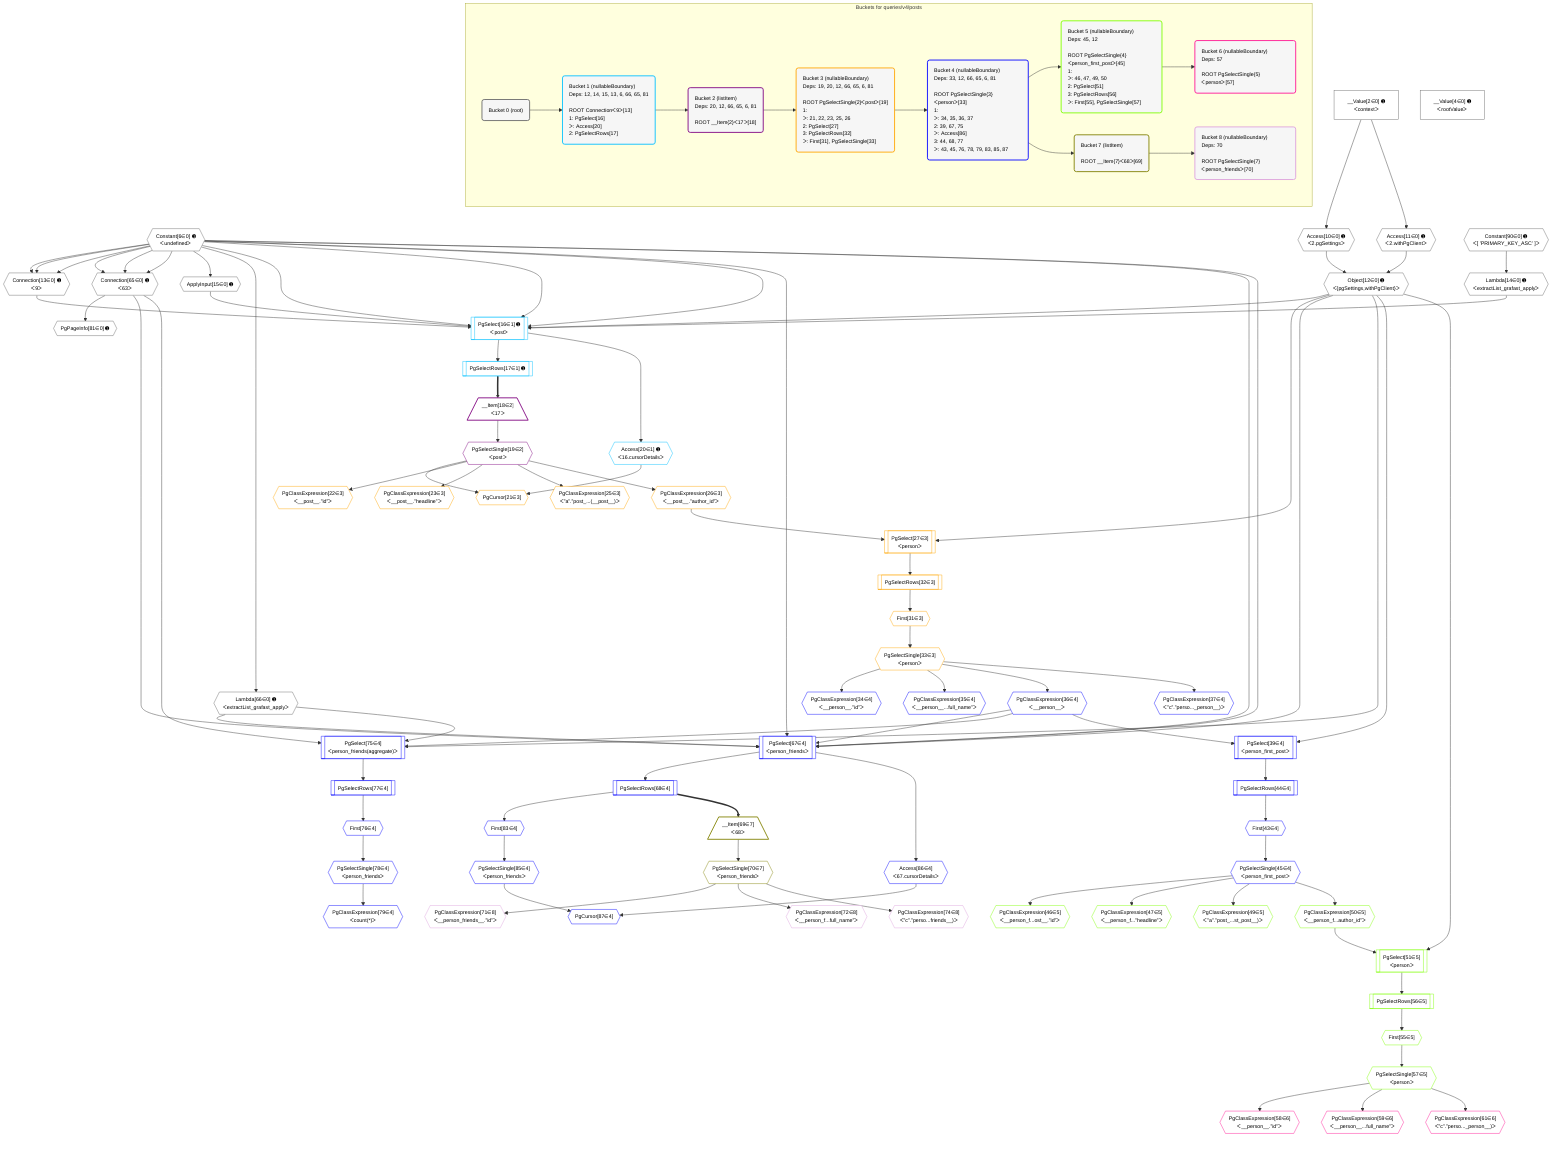 %%{init: {'themeVariables': { 'fontSize': '12px'}}}%%
graph TD
    classDef path fill:#eee,stroke:#000,color:#000
    classDef plan fill:#fff,stroke-width:1px,color:#000
    classDef itemplan fill:#fff,stroke-width:2px,color:#000
    classDef unbatchedplan fill:#dff,stroke-width:1px,color:#000
    classDef sideeffectplan fill:#fcc,stroke-width:2px,color:#000
    classDef bucket fill:#f6f6f6,color:#000,stroke-width:2px,text-align:left


    %% plan dependencies
    Connection13{{"Connection[13∈0] ➊<br />ᐸ9ᐳ"}}:::plan
    Constant6{{"Constant[6∈0] ➊<br />ᐸundefinedᐳ"}}:::plan
    Constant6 & Constant6 & Constant6 --> Connection13
    Connection65{{"Connection[65∈0] ➊<br />ᐸ63ᐳ"}}:::plan
    Constant6 & Constant6 & Constant6 --> Connection65
    Object12{{"Object[12∈0] ➊<br />ᐸ{pgSettings,withPgClient}ᐳ"}}:::plan
    Access10{{"Access[10∈0] ➊<br />ᐸ2.pgSettingsᐳ"}}:::plan
    Access11{{"Access[11∈0] ➊<br />ᐸ2.withPgClientᐳ"}}:::plan
    Access10 & Access11 --> Object12
    __Value2["__Value[2∈0] ➊<br />ᐸcontextᐳ"]:::plan
    __Value2 --> Access10
    __Value2 --> Access11
    Lambda14{{"Lambda[14∈0] ➊<br />ᐸextractList_grafast_applyᐳ"}}:::plan
    Constant90{{"Constant[90∈0] ➊<br />ᐸ[ 'PRIMARY_KEY_ASC' ]ᐳ"}}:::plan
    Constant90 --> Lambda14
    ApplyInput15{{"ApplyInput[15∈0] ➊"}}:::plan
    Constant6 --> ApplyInput15
    Lambda66{{"Lambda[66∈0] ➊<br />ᐸextractList_grafast_applyᐳ"}}:::plan
    Constant6 --> Lambda66
    PgPageInfo81{{"PgPageInfo[81∈0] ➊"}}:::plan
    Connection65 --> PgPageInfo81
    __Value4["__Value[4∈0] ➊<br />ᐸrootValueᐳ"]:::plan
    PgSelect16[["PgSelect[16∈1] ➊<br />ᐸpostᐳ"]]:::plan
    Object12 & Lambda14 & ApplyInput15 & Connection13 & Constant6 & Constant6 & Constant6 --> PgSelect16
    PgSelectRows17[["PgSelectRows[17∈1] ➊"]]:::plan
    PgSelect16 --> PgSelectRows17
    Access20{{"Access[20∈1] ➊<br />ᐸ16.cursorDetailsᐳ"}}:::plan
    PgSelect16 --> Access20
    __Item18[/"__Item[18∈2]<br />ᐸ17ᐳ"\]:::itemplan
    PgSelectRows17 ==> __Item18
    PgSelectSingle19{{"PgSelectSingle[19∈2]<br />ᐸpostᐳ"}}:::plan
    __Item18 --> PgSelectSingle19
    PgCursor21{{"PgCursor[21∈3]"}}:::plan
    PgSelectSingle19 & Access20 --> PgCursor21
    PgSelect27[["PgSelect[27∈3]<br />ᐸpersonᐳ"]]:::plan
    PgClassExpression26{{"PgClassExpression[26∈3]<br />ᐸ__post__.”author_id”ᐳ"}}:::plan
    Object12 & PgClassExpression26 --> PgSelect27
    PgClassExpression22{{"PgClassExpression[22∈3]<br />ᐸ__post__.”id”ᐳ"}}:::plan
    PgSelectSingle19 --> PgClassExpression22
    PgClassExpression23{{"PgClassExpression[23∈3]<br />ᐸ__post__.”headline”ᐳ"}}:::plan
    PgSelectSingle19 --> PgClassExpression23
    PgClassExpression25{{"PgClassExpression[25∈3]<br />ᐸ”a”.”post_...(__post__)ᐳ"}}:::plan
    PgSelectSingle19 --> PgClassExpression25
    PgSelectSingle19 --> PgClassExpression26
    First31{{"First[31∈3]"}}:::plan
    PgSelectRows32[["PgSelectRows[32∈3]"]]:::plan
    PgSelectRows32 --> First31
    PgSelect27 --> PgSelectRows32
    PgSelectSingle33{{"PgSelectSingle[33∈3]<br />ᐸpersonᐳ"}}:::plan
    First31 --> PgSelectSingle33
    PgSelect67[["PgSelect[67∈4]<br />ᐸperson_friendsᐳ"]]:::plan
    PgClassExpression36{{"PgClassExpression[36∈4]<br />ᐸ__person__ᐳ"}}:::plan
    Object12 & PgClassExpression36 & Lambda66 & Connection65 & Constant6 & Constant6 & Constant6 --> PgSelect67
    PgSelect75[["PgSelect[75∈4]<br />ᐸperson_friends(aggregate)ᐳ"]]:::plan
    Object12 & PgClassExpression36 & Lambda66 & Connection65 --> PgSelect75
    PgSelect39[["PgSelect[39∈4]<br />ᐸperson_first_postᐳ"]]:::plan
    Object12 & PgClassExpression36 --> PgSelect39
    PgCursor87{{"PgCursor[87∈4]"}}:::plan
    PgSelectSingle85{{"PgSelectSingle[85∈4]<br />ᐸperson_friendsᐳ"}}:::plan
    Access86{{"Access[86∈4]<br />ᐸ67.cursorDetailsᐳ"}}:::plan
    PgSelectSingle85 & Access86 --> PgCursor87
    PgClassExpression34{{"PgClassExpression[34∈4]<br />ᐸ__person__.”id”ᐳ"}}:::plan
    PgSelectSingle33 --> PgClassExpression34
    PgClassExpression35{{"PgClassExpression[35∈4]<br />ᐸ__person__...full_name”ᐳ"}}:::plan
    PgSelectSingle33 --> PgClassExpression35
    PgSelectSingle33 --> PgClassExpression36
    PgClassExpression37{{"PgClassExpression[37∈4]<br />ᐸ”c”.”perso..._person__)ᐳ"}}:::plan
    PgSelectSingle33 --> PgClassExpression37
    First43{{"First[43∈4]"}}:::plan
    PgSelectRows44[["PgSelectRows[44∈4]"]]:::plan
    PgSelectRows44 --> First43
    PgSelect39 --> PgSelectRows44
    PgSelectSingle45{{"PgSelectSingle[45∈4]<br />ᐸperson_first_postᐳ"}}:::plan
    First43 --> PgSelectSingle45
    PgSelectRows68[["PgSelectRows[68∈4]"]]:::plan
    PgSelect67 --> PgSelectRows68
    First76{{"First[76∈4]"}}:::plan
    PgSelectRows77[["PgSelectRows[77∈4]"]]:::plan
    PgSelectRows77 --> First76
    PgSelect75 --> PgSelectRows77
    PgSelectSingle78{{"PgSelectSingle[78∈4]<br />ᐸperson_friendsᐳ"}}:::plan
    First76 --> PgSelectSingle78
    PgClassExpression79{{"PgClassExpression[79∈4]<br />ᐸcount(*)ᐳ"}}:::plan
    PgSelectSingle78 --> PgClassExpression79
    First83{{"First[83∈4]"}}:::plan
    PgSelectRows68 --> First83
    First83 --> PgSelectSingle85
    PgSelect67 --> Access86
    PgSelect51[["PgSelect[51∈5]<br />ᐸpersonᐳ"]]:::plan
    PgClassExpression50{{"PgClassExpression[50∈5]<br />ᐸ__person_f...author_id”ᐳ"}}:::plan
    Object12 & PgClassExpression50 --> PgSelect51
    PgClassExpression46{{"PgClassExpression[46∈5]<br />ᐸ__person_f...ost__.”id”ᐳ"}}:::plan
    PgSelectSingle45 --> PgClassExpression46
    PgClassExpression47{{"PgClassExpression[47∈5]<br />ᐸ__person_f...”headline”ᐳ"}}:::plan
    PgSelectSingle45 --> PgClassExpression47
    PgClassExpression49{{"PgClassExpression[49∈5]<br />ᐸ”a”.”post_...st_post__)ᐳ"}}:::plan
    PgSelectSingle45 --> PgClassExpression49
    PgSelectSingle45 --> PgClassExpression50
    First55{{"First[55∈5]"}}:::plan
    PgSelectRows56[["PgSelectRows[56∈5]"]]:::plan
    PgSelectRows56 --> First55
    PgSelect51 --> PgSelectRows56
    PgSelectSingle57{{"PgSelectSingle[57∈5]<br />ᐸpersonᐳ"}}:::plan
    First55 --> PgSelectSingle57
    PgClassExpression58{{"PgClassExpression[58∈6]<br />ᐸ__person__.”id”ᐳ"}}:::plan
    PgSelectSingle57 --> PgClassExpression58
    PgClassExpression59{{"PgClassExpression[59∈6]<br />ᐸ__person__...full_name”ᐳ"}}:::plan
    PgSelectSingle57 --> PgClassExpression59
    PgClassExpression61{{"PgClassExpression[61∈6]<br />ᐸ”c”.”perso..._person__)ᐳ"}}:::plan
    PgSelectSingle57 --> PgClassExpression61
    __Item69[/"__Item[69∈7]<br />ᐸ68ᐳ"\]:::itemplan
    PgSelectRows68 ==> __Item69
    PgSelectSingle70{{"PgSelectSingle[70∈7]<br />ᐸperson_friendsᐳ"}}:::plan
    __Item69 --> PgSelectSingle70
    PgClassExpression71{{"PgClassExpression[71∈8]<br />ᐸ__person_friends__.”id”ᐳ"}}:::plan
    PgSelectSingle70 --> PgClassExpression71
    PgClassExpression72{{"PgClassExpression[72∈8]<br />ᐸ__person_f...full_name”ᐳ"}}:::plan
    PgSelectSingle70 --> PgClassExpression72
    PgClassExpression74{{"PgClassExpression[74∈8]<br />ᐸ”c”.”perso...friends__)ᐳ"}}:::plan
    PgSelectSingle70 --> PgClassExpression74

    %% define steps

    subgraph "Buckets for queries/v4/posts"
    Bucket0("Bucket 0 (root)"):::bucket
    classDef bucket0 stroke:#696969
    class Bucket0,__Value2,__Value4,Constant6,Access10,Access11,Object12,Connection13,Lambda14,ApplyInput15,Connection65,Lambda66,PgPageInfo81,Constant90 bucket0
    Bucket1("Bucket 1 (nullableBoundary)<br />Deps: 12, 14, 15, 13, 6, 66, 65, 81<br /><br />ROOT Connectionᐸ9ᐳ[13]<br />1: PgSelect[16]<br />ᐳ: Access[20]<br />2: PgSelectRows[17]"):::bucket
    classDef bucket1 stroke:#00bfff
    class Bucket1,PgSelect16,PgSelectRows17,Access20 bucket1
    Bucket2("Bucket 2 (listItem)<br />Deps: 20, 12, 66, 65, 6, 81<br /><br />ROOT __Item{2}ᐸ17ᐳ[18]"):::bucket
    classDef bucket2 stroke:#7f007f
    class Bucket2,__Item18,PgSelectSingle19 bucket2
    Bucket3("Bucket 3 (nullableBoundary)<br />Deps: 19, 20, 12, 66, 65, 6, 81<br /><br />ROOT PgSelectSingle{2}ᐸpostᐳ[19]<br />1: <br />ᐳ: 21, 22, 23, 25, 26<br />2: PgSelect[27]<br />3: PgSelectRows[32]<br />ᐳ: First[31], PgSelectSingle[33]"):::bucket
    classDef bucket3 stroke:#ffa500
    class Bucket3,PgCursor21,PgClassExpression22,PgClassExpression23,PgClassExpression25,PgClassExpression26,PgSelect27,First31,PgSelectRows32,PgSelectSingle33 bucket3
    Bucket4("Bucket 4 (nullableBoundary)<br />Deps: 33, 12, 66, 65, 6, 81<br /><br />ROOT PgSelectSingle{3}ᐸpersonᐳ[33]<br />1: <br />ᐳ: 34, 35, 36, 37<br />2: 39, 67, 75<br />ᐳ: Access[86]<br />3: 44, 68, 77<br />ᐳ: 43, 45, 76, 78, 79, 83, 85, 87"):::bucket
    classDef bucket4 stroke:#0000ff
    class Bucket4,PgClassExpression34,PgClassExpression35,PgClassExpression36,PgClassExpression37,PgSelect39,First43,PgSelectRows44,PgSelectSingle45,PgSelect67,PgSelectRows68,PgSelect75,First76,PgSelectRows77,PgSelectSingle78,PgClassExpression79,First83,PgSelectSingle85,Access86,PgCursor87 bucket4
    Bucket5("Bucket 5 (nullableBoundary)<br />Deps: 45, 12<br /><br />ROOT PgSelectSingle{4}ᐸperson_first_postᐳ[45]<br />1: <br />ᐳ: 46, 47, 49, 50<br />2: PgSelect[51]<br />3: PgSelectRows[56]<br />ᐳ: First[55], PgSelectSingle[57]"):::bucket
    classDef bucket5 stroke:#7fff00
    class Bucket5,PgClassExpression46,PgClassExpression47,PgClassExpression49,PgClassExpression50,PgSelect51,First55,PgSelectRows56,PgSelectSingle57 bucket5
    Bucket6("Bucket 6 (nullableBoundary)<br />Deps: 57<br /><br />ROOT PgSelectSingle{5}ᐸpersonᐳ[57]"):::bucket
    classDef bucket6 stroke:#ff1493
    class Bucket6,PgClassExpression58,PgClassExpression59,PgClassExpression61 bucket6
    Bucket7("Bucket 7 (listItem)<br /><br />ROOT __Item{7}ᐸ68ᐳ[69]"):::bucket
    classDef bucket7 stroke:#808000
    class Bucket7,__Item69,PgSelectSingle70 bucket7
    Bucket8("Bucket 8 (nullableBoundary)<br />Deps: 70<br /><br />ROOT PgSelectSingle{7}ᐸperson_friendsᐳ[70]"):::bucket
    classDef bucket8 stroke:#dda0dd
    class Bucket8,PgClassExpression71,PgClassExpression72,PgClassExpression74 bucket8
    Bucket0 --> Bucket1
    Bucket1 --> Bucket2
    Bucket2 --> Bucket3
    Bucket3 --> Bucket4
    Bucket4 --> Bucket5 & Bucket7
    Bucket5 --> Bucket6
    Bucket7 --> Bucket8
    end